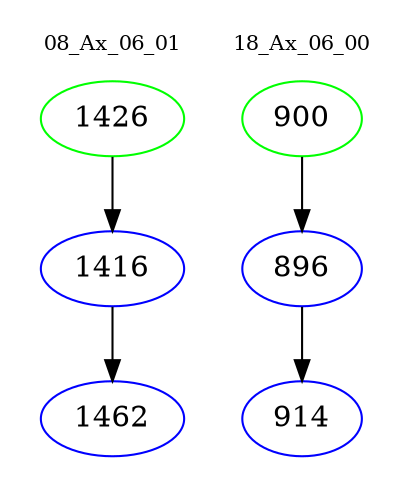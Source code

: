 digraph{
subgraph cluster_0 {
color = white
label = "08_Ax_06_01";
fontsize=10;
T0_1426 [label="1426", color="green"]
T0_1426 -> T0_1416 [color="black"]
T0_1416 [label="1416", color="blue"]
T0_1416 -> T0_1462 [color="black"]
T0_1462 [label="1462", color="blue"]
}
subgraph cluster_1 {
color = white
label = "18_Ax_06_00";
fontsize=10;
T1_900 [label="900", color="green"]
T1_900 -> T1_896 [color="black"]
T1_896 [label="896", color="blue"]
T1_896 -> T1_914 [color="black"]
T1_914 [label="914", color="blue"]
}
}
